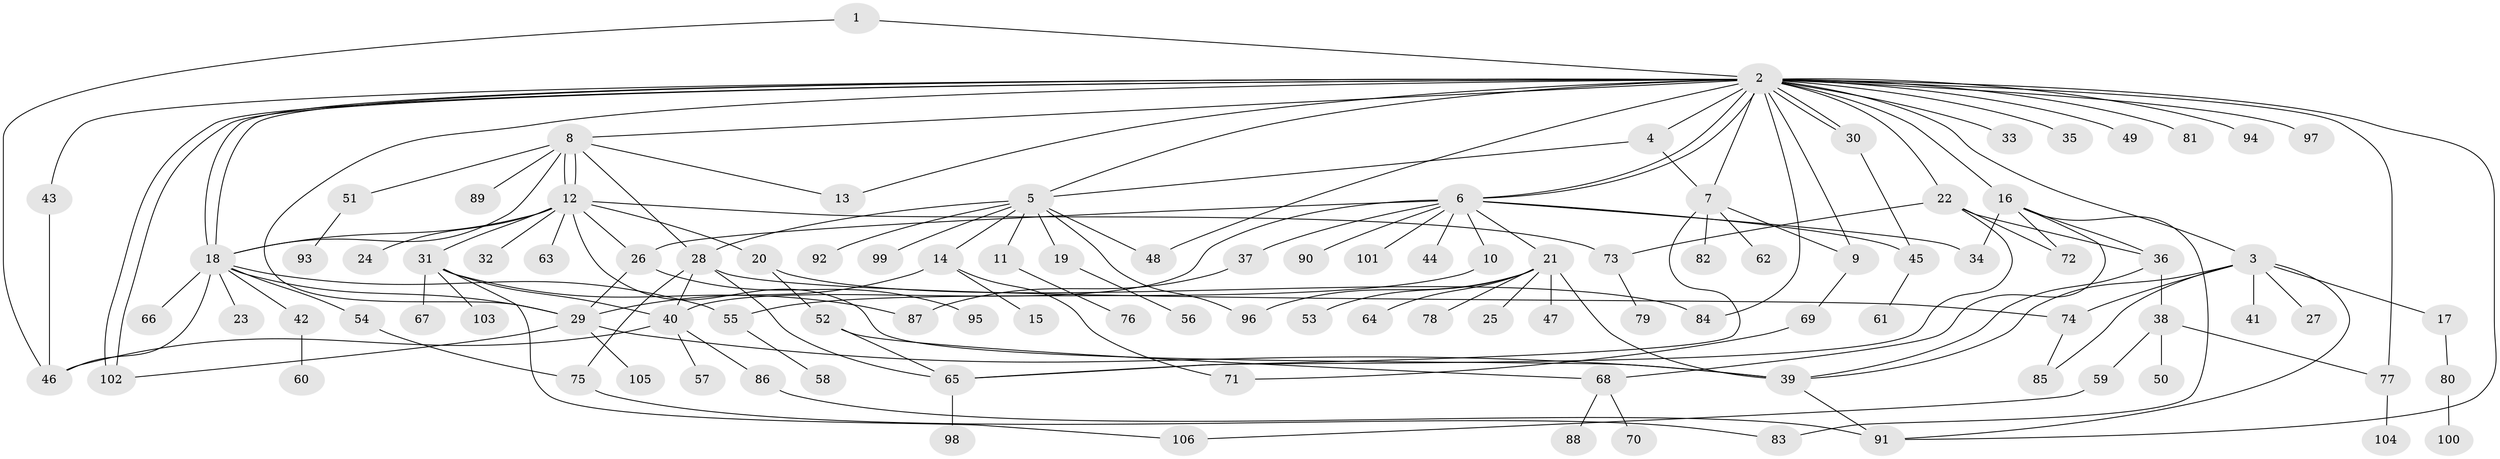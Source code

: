 // Generated by graph-tools (version 1.1) at 2025/26/03/09/25 03:26:07]
// undirected, 106 vertices, 155 edges
graph export_dot {
graph [start="1"]
  node [color=gray90,style=filled];
  1;
  2;
  3;
  4;
  5;
  6;
  7;
  8;
  9;
  10;
  11;
  12;
  13;
  14;
  15;
  16;
  17;
  18;
  19;
  20;
  21;
  22;
  23;
  24;
  25;
  26;
  27;
  28;
  29;
  30;
  31;
  32;
  33;
  34;
  35;
  36;
  37;
  38;
  39;
  40;
  41;
  42;
  43;
  44;
  45;
  46;
  47;
  48;
  49;
  50;
  51;
  52;
  53;
  54;
  55;
  56;
  57;
  58;
  59;
  60;
  61;
  62;
  63;
  64;
  65;
  66;
  67;
  68;
  69;
  70;
  71;
  72;
  73;
  74;
  75;
  76;
  77;
  78;
  79;
  80;
  81;
  82;
  83;
  84;
  85;
  86;
  87;
  88;
  89;
  90;
  91;
  92;
  93;
  94;
  95;
  96;
  97;
  98;
  99;
  100;
  101;
  102;
  103;
  104;
  105;
  106;
  1 -- 2;
  1 -- 46;
  2 -- 3;
  2 -- 4;
  2 -- 5;
  2 -- 6;
  2 -- 6;
  2 -- 7;
  2 -- 8;
  2 -- 9;
  2 -- 13;
  2 -- 16;
  2 -- 18;
  2 -- 18;
  2 -- 22;
  2 -- 29;
  2 -- 30;
  2 -- 30;
  2 -- 33;
  2 -- 35;
  2 -- 43;
  2 -- 48;
  2 -- 49;
  2 -- 77;
  2 -- 81;
  2 -- 84;
  2 -- 91;
  2 -- 94;
  2 -- 97;
  2 -- 102;
  2 -- 102;
  3 -- 17;
  3 -- 27;
  3 -- 39;
  3 -- 41;
  3 -- 74;
  3 -- 85;
  3 -- 91;
  4 -- 5;
  4 -- 7;
  5 -- 11;
  5 -- 14;
  5 -- 19;
  5 -- 28;
  5 -- 48;
  5 -- 92;
  5 -- 96;
  5 -- 99;
  6 -- 10;
  6 -- 21;
  6 -- 26;
  6 -- 34;
  6 -- 37;
  6 -- 40;
  6 -- 44;
  6 -- 45;
  6 -- 90;
  6 -- 101;
  7 -- 9;
  7 -- 62;
  7 -- 65;
  7 -- 82;
  8 -- 12;
  8 -- 12;
  8 -- 13;
  8 -- 18;
  8 -- 28;
  8 -- 51;
  8 -- 89;
  9 -- 69;
  10 -- 55;
  11 -- 76;
  12 -- 18;
  12 -- 20;
  12 -- 24;
  12 -- 26;
  12 -- 31;
  12 -- 32;
  12 -- 39;
  12 -- 63;
  12 -- 73;
  14 -- 15;
  14 -- 29;
  14 -- 71;
  16 -- 34;
  16 -- 36;
  16 -- 68;
  16 -- 72;
  16 -- 83;
  17 -- 80;
  18 -- 23;
  18 -- 29;
  18 -- 42;
  18 -- 46;
  18 -- 54;
  18 -- 55;
  18 -- 66;
  19 -- 56;
  20 -- 52;
  20 -- 84;
  21 -- 25;
  21 -- 39;
  21 -- 47;
  21 -- 53;
  21 -- 64;
  21 -- 78;
  21 -- 96;
  22 -- 36;
  22 -- 65;
  22 -- 72;
  22 -- 73;
  26 -- 29;
  26 -- 95;
  28 -- 40;
  28 -- 65;
  28 -- 74;
  28 -- 75;
  29 -- 39;
  29 -- 102;
  29 -- 105;
  30 -- 45;
  31 -- 40;
  31 -- 67;
  31 -- 87;
  31 -- 103;
  31 -- 106;
  36 -- 38;
  36 -- 39;
  37 -- 87;
  38 -- 50;
  38 -- 59;
  38 -- 77;
  39 -- 91;
  40 -- 46;
  40 -- 57;
  40 -- 86;
  42 -- 60;
  43 -- 46;
  45 -- 61;
  51 -- 93;
  52 -- 65;
  52 -- 68;
  54 -- 75;
  55 -- 58;
  59 -- 106;
  65 -- 98;
  68 -- 70;
  68 -- 88;
  69 -- 71;
  73 -- 79;
  74 -- 85;
  75 -- 83;
  77 -- 104;
  80 -- 100;
  86 -- 91;
}
